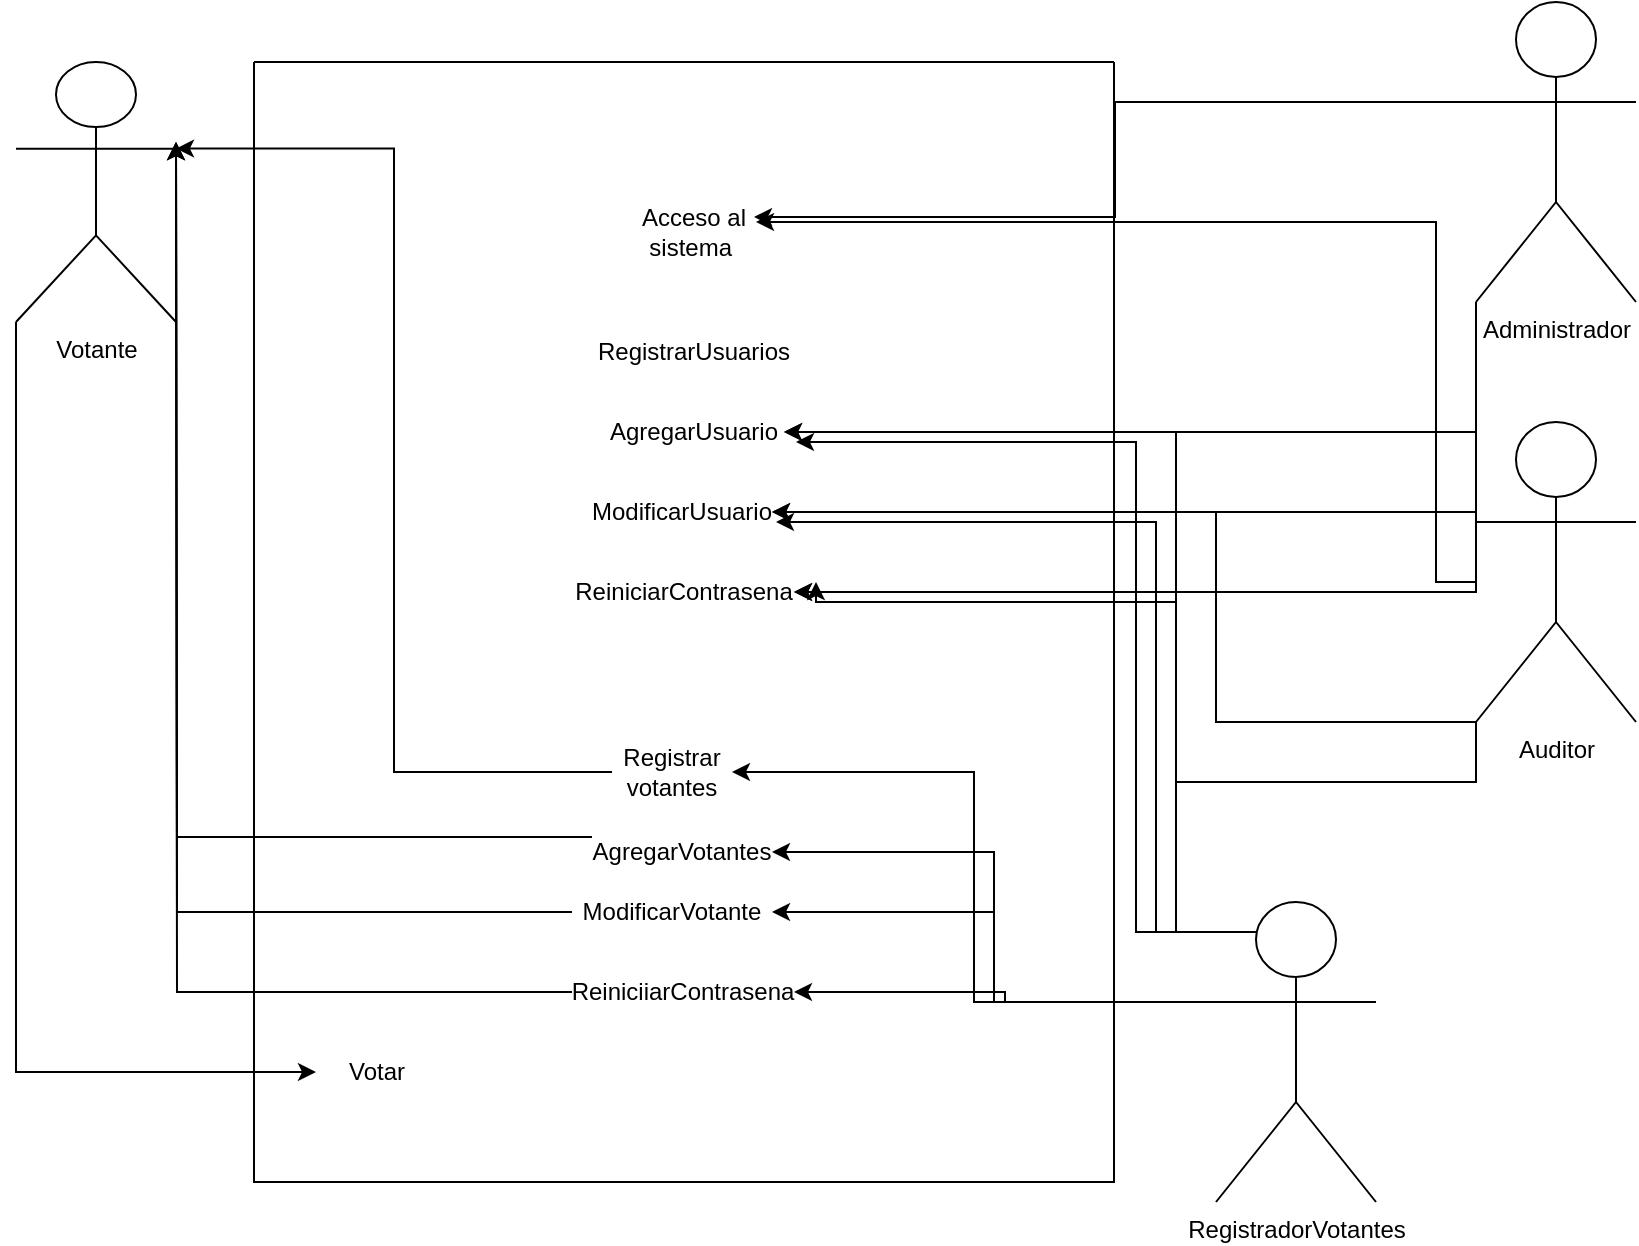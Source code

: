 <mxfile version="20.8.16" type="device"><diagram name="Página-1" id="oaKZxzaqbgym63-XkkQE"><mxGraphModel dx="1472" dy="677" grid="1" gridSize="10" guides="1" tooltips="1" connect="1" arrows="1" fold="1" page="1" pageScale="1" pageWidth="827" pageHeight="1169" math="0" shadow="0"><root><mxCell id="0"/><mxCell id="1" parent="0"/><mxCell id="aPQTRw0nkRAnyx8ITw9s-37" style="edgeStyle=orthogonalEdgeStyle;rounded=0;orthogonalLoop=1;jettySize=auto;html=1;exitX=0;exitY=1;exitDx=0;exitDy=0;exitPerimeter=0;entryX=0;entryY=0.5;entryDx=0;entryDy=0;" edge="1" parent="1" source="aPQTRw0nkRAnyx8ITw9s-1" target="aPQTRw0nkRAnyx8ITw9s-35"><mxGeometry relative="1" as="geometry"/></mxCell><mxCell id="aPQTRw0nkRAnyx8ITw9s-1" value="Votante" style="shape=umlActor;verticalLabelPosition=bottom;verticalAlign=top;html=1;outlineConnect=0;" vertex="1" parent="1"><mxGeometry x="80" y="120" width="80" height="130" as="geometry"/></mxCell><mxCell id="aPQTRw0nkRAnyx8ITw9s-33" style="edgeStyle=orthogonalEdgeStyle;rounded=0;orthogonalLoop=1;jettySize=auto;html=1;exitX=0;exitY=0.333;exitDx=0;exitDy=0;exitPerimeter=0;entryX=1;entryY=0.25;entryDx=0;entryDy=0;" edge="1" parent="1" source="aPQTRw0nkRAnyx8ITw9s-3" target="aPQTRw0nkRAnyx8ITw9s-19"><mxGeometry relative="1" as="geometry"/></mxCell><mxCell id="aPQTRw0nkRAnyx8ITw9s-42" style="edgeStyle=orthogonalEdgeStyle;rounded=0;orthogonalLoop=1;jettySize=auto;html=1;exitX=0;exitY=1;exitDx=0;exitDy=0;exitPerimeter=0;entryX=1;entryY=0.5;entryDx=0;entryDy=0;" edge="1" parent="1" source="aPQTRw0nkRAnyx8ITw9s-3" target="aPQTRw0nkRAnyx8ITw9s-39"><mxGeometry relative="1" as="geometry"/></mxCell><mxCell id="aPQTRw0nkRAnyx8ITw9s-43" style="edgeStyle=orthogonalEdgeStyle;rounded=0;orthogonalLoop=1;jettySize=auto;html=1;exitX=0;exitY=1;exitDx=0;exitDy=0;exitPerimeter=0;entryX=1;entryY=0.5;entryDx=0;entryDy=0;" edge="1" parent="1" source="aPQTRw0nkRAnyx8ITw9s-3" target="aPQTRw0nkRAnyx8ITw9s-40"><mxGeometry relative="1" as="geometry"/></mxCell><mxCell id="aPQTRw0nkRAnyx8ITw9s-44" style="edgeStyle=orthogonalEdgeStyle;rounded=0;orthogonalLoop=1;jettySize=auto;html=1;exitX=0;exitY=1;exitDx=0;exitDy=0;exitPerimeter=0;entryX=1;entryY=0.5;entryDx=0;entryDy=0;" edge="1" parent="1" source="aPQTRw0nkRAnyx8ITw9s-3" target="aPQTRw0nkRAnyx8ITw9s-41"><mxGeometry relative="1" as="geometry"/></mxCell><mxCell id="aPQTRw0nkRAnyx8ITw9s-3" value="Administrador" style="shape=umlActor;verticalLabelPosition=bottom;verticalAlign=top;html=1;outlineConnect=0;" vertex="1" parent="1"><mxGeometry x="810" y="90" width="80" height="150" as="geometry"/></mxCell><mxCell id="aPQTRw0nkRAnyx8ITw9s-25" style="edgeStyle=orthogonalEdgeStyle;rounded=0;orthogonalLoop=1;jettySize=auto;html=1;exitX=0;exitY=0.333;exitDx=0;exitDy=0;exitPerimeter=0;entryX=1;entryY=0.5;entryDx=0;entryDy=0;" edge="1" parent="1" source="aPQTRw0nkRAnyx8ITw9s-6" target="aPQTRw0nkRAnyx8ITw9s-20"><mxGeometry relative="1" as="geometry"/></mxCell><mxCell id="aPQTRw0nkRAnyx8ITw9s-26" style="edgeStyle=orthogonalEdgeStyle;rounded=0;orthogonalLoop=1;jettySize=auto;html=1;exitX=0;exitY=0.333;exitDx=0;exitDy=0;exitPerimeter=0;entryX=1;entryY=0.5;entryDx=0;entryDy=0;" edge="1" parent="1" source="aPQTRw0nkRAnyx8ITw9s-6" target="aPQTRw0nkRAnyx8ITw9s-21"><mxGeometry relative="1" as="geometry"/></mxCell><mxCell id="aPQTRw0nkRAnyx8ITw9s-27" style="edgeStyle=orthogonalEdgeStyle;rounded=0;orthogonalLoop=1;jettySize=auto;html=1;exitX=0;exitY=0.333;exitDx=0;exitDy=0;exitPerimeter=0;entryX=1;entryY=0.5;entryDx=0;entryDy=0;" edge="1" parent="1" source="aPQTRw0nkRAnyx8ITw9s-6" target="aPQTRw0nkRAnyx8ITw9s-22"><mxGeometry relative="1" as="geometry"/></mxCell><mxCell id="aPQTRw0nkRAnyx8ITw9s-28" style="edgeStyle=orthogonalEdgeStyle;rounded=0;orthogonalLoop=1;jettySize=auto;html=1;exitX=0;exitY=0.333;exitDx=0;exitDy=0;exitPerimeter=0;entryX=1;entryY=0.5;entryDx=0;entryDy=0;" edge="1" parent="1" source="aPQTRw0nkRAnyx8ITw9s-6" target="aPQTRw0nkRAnyx8ITw9s-23"><mxGeometry relative="1" as="geometry"/></mxCell><mxCell id="aPQTRw0nkRAnyx8ITw9s-49" style="edgeStyle=orthogonalEdgeStyle;rounded=0;orthogonalLoop=1;jettySize=auto;html=1;exitX=0.25;exitY=0.1;exitDx=0;exitDy=0;exitPerimeter=0;" edge="1" parent="1" source="aPQTRw0nkRAnyx8ITw9s-6"><mxGeometry relative="1" as="geometry"><mxPoint x="470" y="310" as="targetPoint"/><Array as="points"><mxPoint x="640" y="555"/><mxPoint x="640" y="310"/></Array></mxGeometry></mxCell><mxCell id="aPQTRw0nkRAnyx8ITw9s-50" style="edgeStyle=orthogonalEdgeStyle;rounded=0;orthogonalLoop=1;jettySize=auto;html=1;exitX=0.25;exitY=0.1;exitDx=0;exitDy=0;exitPerimeter=0;" edge="1" parent="1" source="aPQTRw0nkRAnyx8ITw9s-6"><mxGeometry relative="1" as="geometry"><mxPoint x="460" y="350" as="targetPoint"/><Array as="points"><mxPoint x="650" y="555"/><mxPoint x="650" y="350"/></Array></mxGeometry></mxCell><mxCell id="aPQTRw0nkRAnyx8ITw9s-51" style="edgeStyle=orthogonalEdgeStyle;rounded=0;orthogonalLoop=1;jettySize=auto;html=1;exitX=0.25;exitY=0.1;exitDx=0;exitDy=0;exitPerimeter=0;" edge="1" parent="1" source="aPQTRw0nkRAnyx8ITw9s-6"><mxGeometry relative="1" as="geometry"><mxPoint x="480" y="380" as="targetPoint"/><Array as="points"><mxPoint x="660" y="555"/><mxPoint x="660" y="390"/><mxPoint x="480" y="390"/></Array></mxGeometry></mxCell><mxCell id="aPQTRw0nkRAnyx8ITw9s-6" value="RegistradorVotantes" style="shape=umlActor;verticalLabelPosition=bottom;verticalAlign=top;html=1;outlineConnect=0;" vertex="1" parent="1"><mxGeometry x="680" y="540" width="80" height="150" as="geometry"/></mxCell><mxCell id="aPQTRw0nkRAnyx8ITw9s-34" style="edgeStyle=orthogonalEdgeStyle;rounded=0;orthogonalLoop=1;jettySize=auto;html=1;exitX=0;exitY=0.333;exitDx=0;exitDy=0;exitPerimeter=0;" edge="1" parent="1" source="aPQTRw0nkRAnyx8ITw9s-7"><mxGeometry relative="1" as="geometry"><mxPoint x="450" y="200" as="targetPoint"/><Array as="points"><mxPoint x="790" y="380"/><mxPoint x="790" y="200"/></Array></mxGeometry></mxCell><mxCell id="aPQTRw0nkRAnyx8ITw9s-45" style="edgeStyle=orthogonalEdgeStyle;rounded=0;orthogonalLoop=1;jettySize=auto;html=1;exitX=0;exitY=1;exitDx=0;exitDy=0;exitPerimeter=0;entryX=1;entryY=0.5;entryDx=0;entryDy=0;" edge="1" parent="1" source="aPQTRw0nkRAnyx8ITw9s-7" target="aPQTRw0nkRAnyx8ITw9s-39"><mxGeometry relative="1" as="geometry"><Array as="points"><mxPoint x="660" y="480"/><mxPoint x="660" y="305"/></Array></mxGeometry></mxCell><mxCell id="aPQTRw0nkRAnyx8ITw9s-46" style="edgeStyle=orthogonalEdgeStyle;rounded=0;orthogonalLoop=1;jettySize=auto;html=1;exitX=0;exitY=1;exitDx=0;exitDy=0;exitPerimeter=0;entryX=1;entryY=0.5;entryDx=0;entryDy=0;" edge="1" parent="1" source="aPQTRw0nkRAnyx8ITw9s-7" target="aPQTRw0nkRAnyx8ITw9s-40"><mxGeometry relative="1" as="geometry"><Array as="points"><mxPoint x="680" y="345"/></Array></mxGeometry></mxCell><mxCell id="aPQTRw0nkRAnyx8ITw9s-47" style="edgeStyle=orthogonalEdgeStyle;rounded=0;orthogonalLoop=1;jettySize=auto;html=1;exitX=0;exitY=1;exitDx=0;exitDy=0;exitPerimeter=0;entryX=1;entryY=0.5;entryDx=0;entryDy=0;" edge="1" parent="1" source="aPQTRw0nkRAnyx8ITw9s-7" target="aPQTRw0nkRAnyx8ITw9s-41"><mxGeometry relative="1" as="geometry"><Array as="points"><mxPoint x="680" y="385"/></Array></mxGeometry></mxCell><mxCell id="aPQTRw0nkRAnyx8ITw9s-7" value="Auditor" style="shape=umlActor;verticalLabelPosition=bottom;verticalAlign=top;html=1;outlineConnect=0;" vertex="1" parent="1"><mxGeometry x="810" y="300" width="80" height="150" as="geometry"/></mxCell><mxCell id="aPQTRw0nkRAnyx8ITw9s-11" value="" style="swimlane;startSize=0;" vertex="1" parent="1"><mxGeometry x="199" y="120" width="430" height="560" as="geometry"/></mxCell><mxCell id="aPQTRw0nkRAnyx8ITw9s-19" value="Acceso al sistema&amp;nbsp;" style="text;html=1;strokeColor=none;fillColor=none;align=center;verticalAlign=middle;whiteSpace=wrap;rounded=0;" vertex="1" parent="aPQTRw0nkRAnyx8ITw9s-11"><mxGeometry x="190" y="70" width="60" height="30" as="geometry"/></mxCell><mxCell id="aPQTRw0nkRAnyx8ITw9s-21" value="AgregarVotantes" style="text;html=1;strokeColor=none;fillColor=none;align=center;verticalAlign=middle;whiteSpace=wrap;rounded=0;" vertex="1" parent="aPQTRw0nkRAnyx8ITw9s-11"><mxGeometry x="169" y="380" width="90" height="30" as="geometry"/></mxCell><mxCell id="aPQTRw0nkRAnyx8ITw9s-22" value="ModificarVotante" style="text;html=1;strokeColor=none;fillColor=none;align=center;verticalAlign=middle;whiteSpace=wrap;rounded=0;" vertex="1" parent="aPQTRw0nkRAnyx8ITw9s-11"><mxGeometry x="159" y="410" width="100" height="30" as="geometry"/></mxCell><mxCell id="aPQTRw0nkRAnyx8ITw9s-23" value="ReiniciiarContrasena" style="text;html=1;strokeColor=none;fillColor=none;align=center;verticalAlign=middle;whiteSpace=wrap;rounded=0;" vertex="1" parent="aPQTRw0nkRAnyx8ITw9s-11"><mxGeometry x="159" y="450" width="111" height="30" as="geometry"/></mxCell><mxCell id="aPQTRw0nkRAnyx8ITw9s-20" value="Registrar votantes" style="text;html=1;strokeColor=none;fillColor=none;align=center;verticalAlign=middle;whiteSpace=wrap;rounded=0;" vertex="1" parent="aPQTRw0nkRAnyx8ITw9s-11"><mxGeometry x="179" y="340" width="60" height="30" as="geometry"/></mxCell><mxCell id="aPQTRw0nkRAnyx8ITw9s-35" value="Votar" style="text;html=1;strokeColor=none;fillColor=none;align=center;verticalAlign=middle;whiteSpace=wrap;rounded=0;" vertex="1" parent="aPQTRw0nkRAnyx8ITw9s-11"><mxGeometry x="31" y="490" width="61" height="30" as="geometry"/></mxCell><mxCell id="aPQTRw0nkRAnyx8ITw9s-38" value="RegistrarUsuarios" style="text;html=1;strokeColor=none;fillColor=none;align=center;verticalAlign=middle;whiteSpace=wrap;rounded=0;" vertex="1" parent="aPQTRw0nkRAnyx8ITw9s-11"><mxGeometry x="170" y="130" width="100" height="30" as="geometry"/></mxCell><mxCell id="aPQTRw0nkRAnyx8ITw9s-39" value="AgregarUsuario" style="text;html=1;strokeColor=none;fillColor=none;align=center;verticalAlign=middle;whiteSpace=wrap;rounded=0;" vertex="1" parent="aPQTRw0nkRAnyx8ITw9s-11"><mxGeometry x="175" y="170" width="90" height="30" as="geometry"/></mxCell><mxCell id="aPQTRw0nkRAnyx8ITw9s-40" value="ModificarUsuario" style="text;html=1;strokeColor=none;fillColor=none;align=center;verticalAlign=middle;whiteSpace=wrap;rounded=0;" vertex="1" parent="aPQTRw0nkRAnyx8ITw9s-11"><mxGeometry x="169" y="210" width="90" height="30" as="geometry"/></mxCell><mxCell id="aPQTRw0nkRAnyx8ITw9s-41" value="ReiniciarContrasena" style="text;html=1;strokeColor=none;fillColor=none;align=center;verticalAlign=middle;whiteSpace=wrap;rounded=0;" vertex="1" parent="aPQTRw0nkRAnyx8ITw9s-11"><mxGeometry x="160" y="250" width="110" height="30" as="geometry"/></mxCell><mxCell id="aPQTRw0nkRAnyx8ITw9s-29" style="edgeStyle=orthogonalEdgeStyle;rounded=0;orthogonalLoop=1;jettySize=auto;html=1;exitX=0;exitY=0.5;exitDx=0;exitDy=0;entryX=1;entryY=0.333;entryDx=0;entryDy=0;entryPerimeter=0;" edge="1" parent="1" source="aPQTRw0nkRAnyx8ITw9s-20" target="aPQTRw0nkRAnyx8ITw9s-1"><mxGeometry relative="1" as="geometry"/></mxCell><mxCell id="aPQTRw0nkRAnyx8ITw9s-30" style="edgeStyle=orthogonalEdgeStyle;rounded=0;orthogonalLoop=1;jettySize=auto;html=1;exitX=0;exitY=0.25;exitDx=0;exitDy=0;" edge="1" parent="1" source="aPQTRw0nkRAnyx8ITw9s-21"><mxGeometry relative="1" as="geometry"><mxPoint x="160" y="160" as="targetPoint"/></mxGeometry></mxCell><mxCell id="aPQTRw0nkRAnyx8ITw9s-31" style="edgeStyle=orthogonalEdgeStyle;rounded=0;orthogonalLoop=1;jettySize=auto;html=1;exitX=0;exitY=0.5;exitDx=0;exitDy=0;" edge="1" parent="1" source="aPQTRw0nkRAnyx8ITw9s-22"><mxGeometry relative="1" as="geometry"><mxPoint x="160" y="160" as="targetPoint"/></mxGeometry></mxCell><mxCell id="aPQTRw0nkRAnyx8ITw9s-32" style="edgeStyle=orthogonalEdgeStyle;rounded=0;orthogonalLoop=1;jettySize=auto;html=1;exitX=0;exitY=0.5;exitDx=0;exitDy=0;" edge="1" parent="1" source="aPQTRw0nkRAnyx8ITw9s-23"><mxGeometry relative="1" as="geometry"><mxPoint x="160" y="160" as="targetPoint"/></mxGeometry></mxCell></root></mxGraphModel></diagram></mxfile>